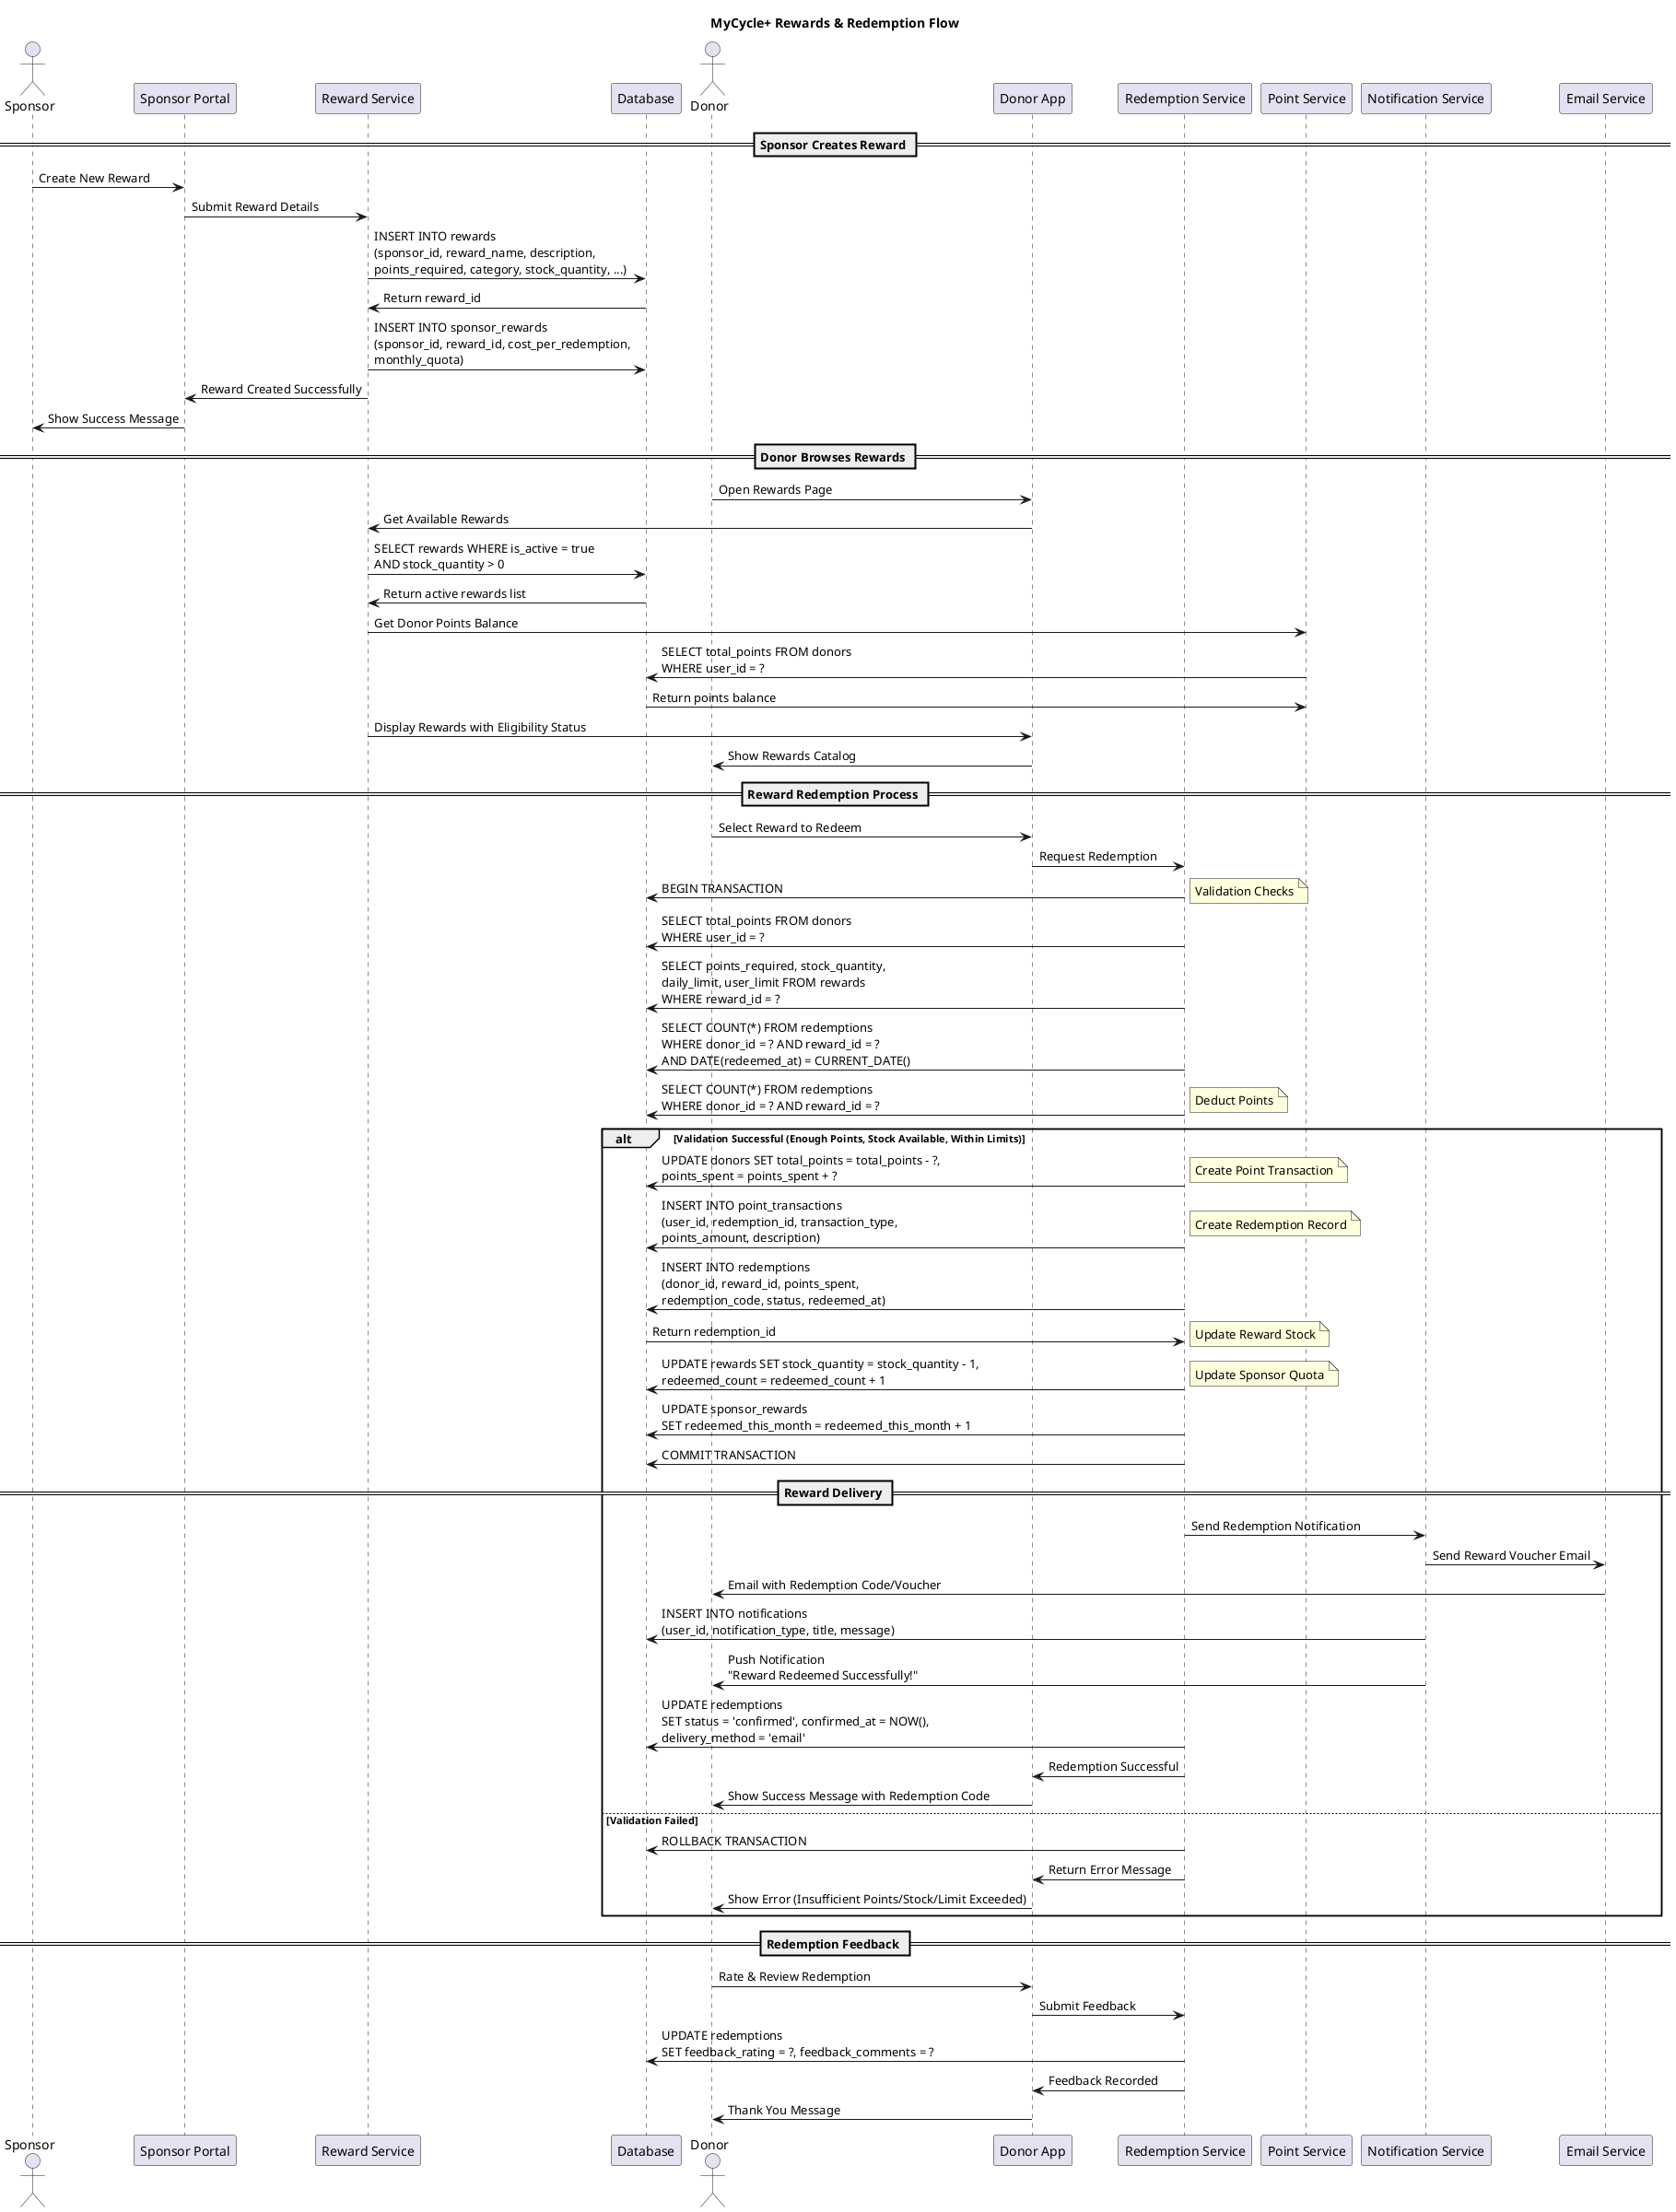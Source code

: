 @startuml 3_Rewards_Redemption
title MyCycle+ Rewards & Redemption Flow

actor "Sponsor" as Sponsor
participant "Sponsor Portal" as SponsorPortal
participant "Reward Service" as RewardSvc
participant "Database" as DB
actor "Donor" as Donor
participant "Donor App" as DonorApp
participant "Redemption Service" as RedemptionSvc
participant "Point Service" as PointSvc
participant "Notification Service" as NotifSvc
participant "Email Service" as EmailSvc

== Sponsor Creates Reward ==
Sponsor -> SponsorPortal: Create New Reward
SponsorPortal -> RewardSvc: Submit Reward Details
RewardSvc -> DB: INSERT INTO rewards\n(sponsor_id, reward_name, description,\npoints_required, category, stock_quantity, ...)
DB -> RewardSvc: Return reward_id
RewardSvc -> DB: INSERT INTO sponsor_rewards\n(sponsor_id, reward_id, cost_per_redemption,\nmonthly_quota)
RewardSvc -> SponsorPortal: Reward Created Successfully
SponsorPortal -> Sponsor: Show Success Message

== Donor Browses Rewards ==
Donor -> DonorApp: Open Rewards Page
DonorApp -> RewardSvc: Get Available Rewards
RewardSvc -> DB: SELECT rewards WHERE is_active = true\nAND stock_quantity > 0
DB -> RewardSvc: Return active rewards list
RewardSvc -> PointSvc: Get Donor Points Balance
PointSvc -> DB: SELECT total_points FROM donors\nWHERE user_id = ?
DB -> PointSvc: Return points balance
RewardSvc -> DonorApp: Display Rewards with Eligibility Status
DonorApp -> Donor: Show Rewards Catalog

== Reward Redemption Process ==
Donor -> DonorApp: Select Reward to Redeem
DonorApp -> RedemptionSvc: Request Redemption
RedemptionSvc -> DB: BEGIN TRANSACTION

note right: Validation Checks
RedemptionSvc -> DB: SELECT total_points FROM donors\nWHERE user_id = ?
RedemptionSvc -> DB: SELECT points_required, stock_quantity,\ndaily_limit, user_limit FROM rewards\nWHERE reward_id = ?
RedemptionSvc -> DB: SELECT COUNT(*) FROM redemptions\nWHERE donor_id = ? AND reward_id = ?\nAND DATE(redeemed_at) = CURRENT_DATE()
RedemptionSvc -> DB: SELECT COUNT(*) FROM redemptions\nWHERE donor_id = ? AND reward_id = ?

alt Validation Successful (Enough Points, Stock Available, Within Limits)
    note right: Deduct Points
    RedemptionSvc -> DB: UPDATE donors SET total_points = total_points - ?,\npoints_spent = points_spent + ?
    
    note right: Create Point Transaction
    RedemptionSvc -> DB: INSERT INTO point_transactions\n(user_id, redemption_id, transaction_type,\npoints_amount, description)
    
    note right: Create Redemption Record
    RedemptionSvc -> DB: INSERT INTO redemptions\n(donor_id, reward_id, points_spent,\nredemption_code, status, redeemed_at)
    DB -> RedemptionSvc: Return redemption_id
    
    note right: Update Reward Stock
    RedemptionSvc -> DB: UPDATE rewards SET stock_quantity = stock_quantity - 1,\nredeemed_count = redeemed_count + 1
    
    note right: Update Sponsor Quota
    RedemptionSvc -> DB: UPDATE sponsor_rewards\nSET redeemed_this_month = redeemed_this_month + 1
    
    RedemptionSvc -> DB: COMMIT TRANSACTION
    
    == Reward Delivery ==
    RedemptionSvc -> NotifSvc: Send Redemption Notification
    NotifSvc -> EmailSvc: Send Reward Voucher Email
    EmailSvc -> Donor: Email with Redemption Code/Voucher
    
    NotifSvc -> DB: INSERT INTO notifications\n(user_id, notification_type, title, message)
    NotifSvc -> Donor: Push Notification\n"Reward Redeemed Successfully!"
    
    RedemptionSvc -> DB: UPDATE redemptions\nSET status = 'confirmed', confirmed_at = NOW(),\ndelivery_method = 'email'
    
    RedemptionSvc -> DonorApp: Redemption Successful
    DonorApp -> Donor: Show Success Message with Redemption Code
    
else Validation Failed
    RedemptionSvc -> DB: ROLLBACK TRANSACTION
    RedemptionSvc -> DonorApp: Return Error Message
    DonorApp -> Donor: Show Error (Insufficient Points/Stock/Limit Exceeded)
end

== Redemption Feedback ==
Donor -> DonorApp: Rate & Review Redemption
DonorApp -> RedemptionSvc: Submit Feedback
RedemptionSvc -> DB: UPDATE redemptions\nSET feedback_rating = ?, feedback_comments = ?
RedemptionSvc -> DonorApp: Feedback Recorded
DonorApp -> Donor: Thank You Message

@enduml 